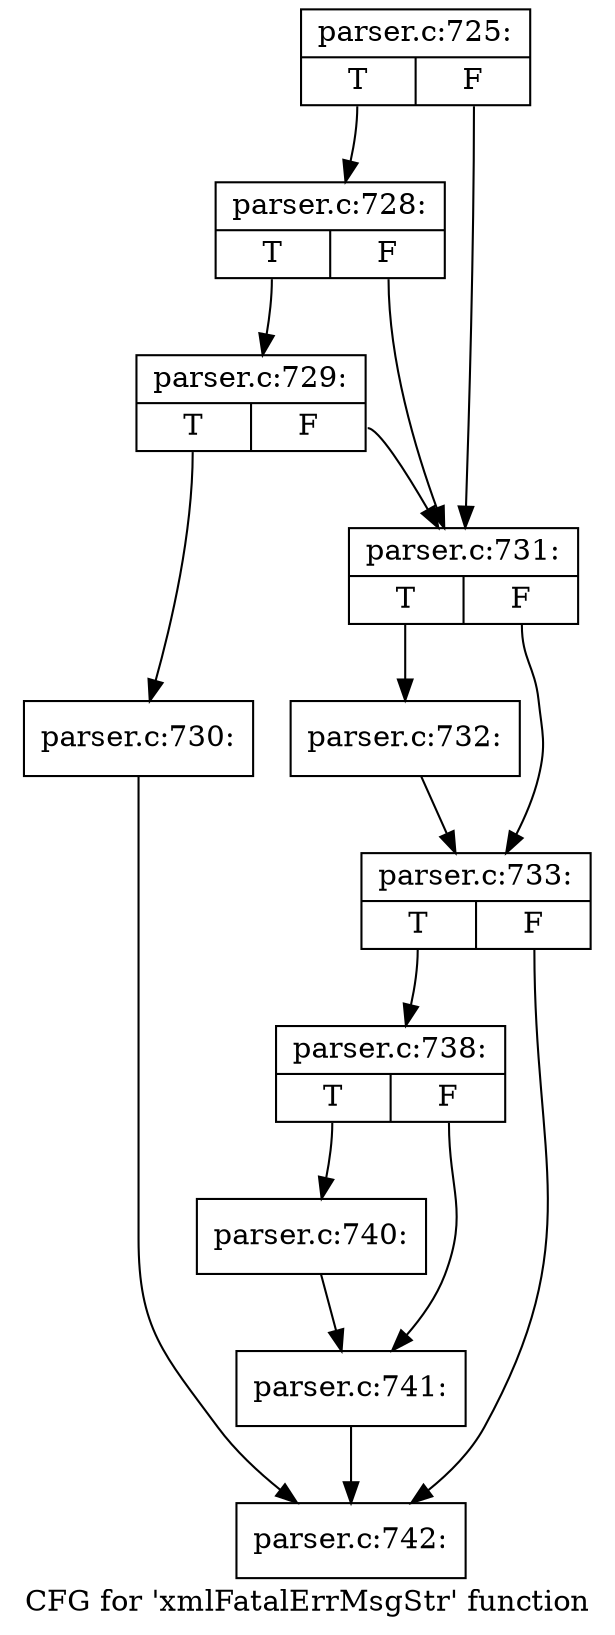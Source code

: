 digraph "CFG for 'xmlFatalErrMsgStr' function" {
	label="CFG for 'xmlFatalErrMsgStr' function";

	Node0x600d150 [shape=record,label="{parser.c:725:|{<s0>T|<s1>F}}"];
	Node0x600d150:s0 -> Node0x6022900;
	Node0x600d150:s1 -> Node0x6022830;
	Node0x6022900 [shape=record,label="{parser.c:728:|{<s0>T|<s1>F}}"];
	Node0x6022900:s0 -> Node0x6022880;
	Node0x6022900:s1 -> Node0x6022830;
	Node0x6022880 [shape=record,label="{parser.c:729:|{<s0>T|<s1>F}}"];
	Node0x6022880:s0 -> Node0x60227e0;
	Node0x6022880:s1 -> Node0x6022830;
	Node0x60227e0 [shape=record,label="{parser.c:730:}"];
	Node0x60227e0 -> Node0x6023a00;
	Node0x6022830 [shape=record,label="{parser.c:731:|{<s0>T|<s1>F}}"];
	Node0x6022830:s0 -> Node0x6023370;
	Node0x6022830:s1 -> Node0x60233c0;
	Node0x6023370 [shape=record,label="{parser.c:732:}"];
	Node0x6023370 -> Node0x60233c0;
	Node0x60233c0 [shape=record,label="{parser.c:733:|{<s0>T|<s1>F}}"];
	Node0x60233c0:s0 -> Node0x60239b0;
	Node0x60233c0:s1 -> Node0x6023a00;
	Node0x60239b0 [shape=record,label="{parser.c:738:|{<s0>T|<s1>F}}"];
	Node0x60239b0:s0 -> Node0x6024a40;
	Node0x60239b0:s1 -> Node0x6024a90;
	Node0x6024a40 [shape=record,label="{parser.c:740:}"];
	Node0x6024a40 -> Node0x6024a90;
	Node0x6024a90 [shape=record,label="{parser.c:741:}"];
	Node0x6024a90 -> Node0x6023a00;
	Node0x6023a00 [shape=record,label="{parser.c:742:}"];
}
